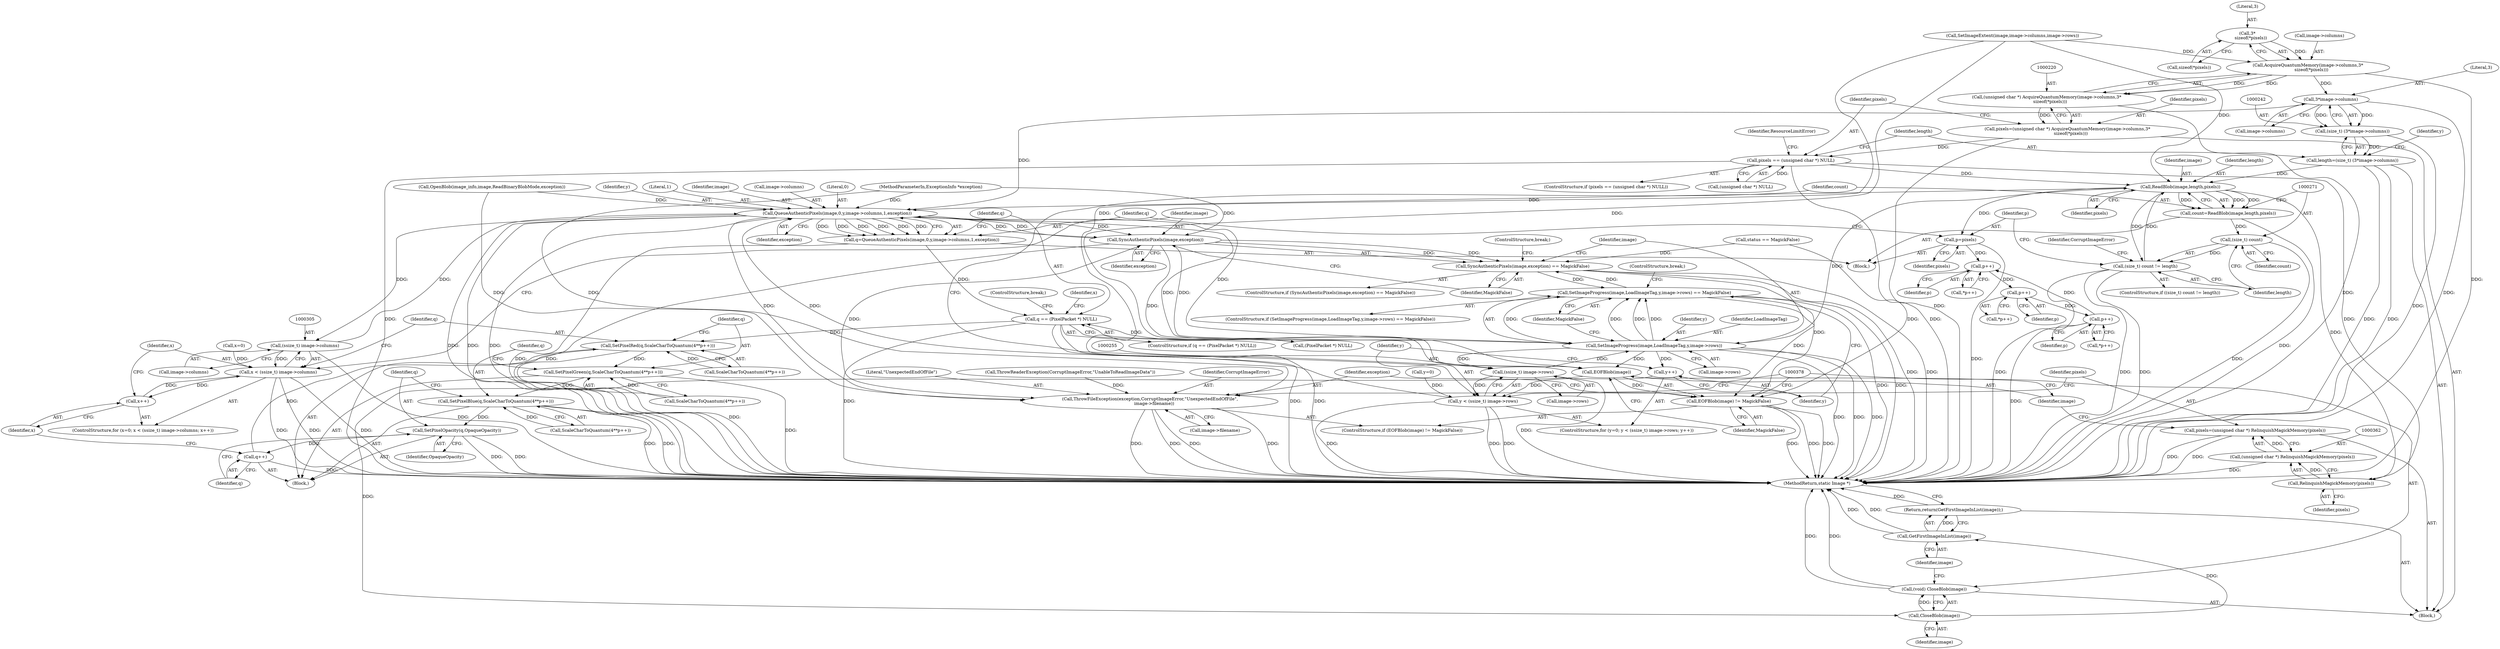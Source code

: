 digraph "0_ImageMagick_f6e9d0d9955e85bdd7540b251cd50d598dacc5e6_24@API" {
"1000225" [label="(Call,3*\n     sizeof(*pixels))"];
"1000221" [label="(Call,AcquireQuantumMemory(image->columns,3*\n     sizeof(*pixels)))"];
"1000219" [label="(Call,(unsigned char *) AcquireQuantumMemory(image->columns,3*\n     sizeof(*pixels)))"];
"1000217" [label="(Call,pixels=(unsigned char *) AcquireQuantumMemory(image->columns,3*\n     sizeof(*pixels)))"];
"1000231" [label="(Call,pixels == (unsigned char *) NULL)"];
"1000264" [label="(Call,ReadBlob(image,length,pixels))"];
"1000262" [label="(Call,count=ReadBlob(image,length,pixels))"];
"1000270" [label="(Call,(size_t) count)"];
"1000269" [label="(Call,(size_t) count != length)"];
"1000277" [label="(Call,p=pixels)"];
"1000318" [label="(Call,p++)"];
"1000326" [label="(Call,p++)"];
"1000334" [label="(Call,p++)"];
"1000282" [label="(Call,QueueAuthenticPixels(image,0,y,image->columns,1,exception))"];
"1000280" [label="(Call,q=QueueAuthenticPixels(image,0,y,image->columns,1,exception))"];
"1000292" [label="(Call,q == (PixelPacket *) NULL)"];
"1000312" [label="(Call,SetPixelRed(q,ScaleCharToQuantum(4**p++)))"];
"1000320" [label="(Call,SetPixelGreen(q,ScaleCharToQuantum(4**p++)))"];
"1000328" [label="(Call,SetPixelBlue(q,ScaleCharToQuantum(4**p++)))"];
"1000336" [label="(Call,SetPixelOpacity(q,OpaqueOpacity))"];
"1000339" [label="(Call,q++)"];
"1000304" [label="(Call,(ssize_t) image->columns)"];
"1000302" [label="(Call,x < (ssize_t) image->columns)"];
"1000309" [label="(Call,x++)"];
"1000343" [label="(Call,SyncAuthenticPixels(image,exception))"];
"1000342" [label="(Call,SyncAuthenticPixels(image,exception) == MagickFalse)"];
"1000349" [label="(Call,SetImageProgress(image,LoadImageTag,y,image->rows) == MagickFalse)"];
"1000366" [label="(Call,EOFBlob(image) != MagickFalse)"];
"1000350" [label="(Call,SetImageProgress(image,LoadImageTag,y,image->rows))"];
"1000254" [label="(Call,(ssize_t) image->rows)"];
"1000252" [label="(Call,y < (ssize_t) image->rows)"];
"1000259" [label="(Call,y++)"];
"1000367" [label="(Call,EOFBlob(image))"];
"1000379" [label="(Call,CloseBlob(image))"];
"1000377" [label="(Call,(void) CloseBlob(image))"];
"1000382" [label="(Call,GetFirstImageInList(image))"];
"1000381" [label="(Return,return(GetFirstImageInList(image));)"];
"1000370" [label="(Call,ThrowFileException(exception,CorruptImageError,\"UnexpectedEndOfFile\",\n      image->filename))"];
"1000363" [label="(Call,RelinquishMagickMemory(pixels))"];
"1000361" [label="(Call,(unsigned char *) RelinquishMagickMemory(pixels))"];
"1000359" [label="(Call,pixels=(unsigned char *) RelinquishMagickMemory(pixels))"];
"1000243" [label="(Call,3*image->columns)"];
"1000241" [label="(Call,(size_t) (3*image->columns))"];
"1000239" [label="(Call,length=(size_t) (3*image->columns))"];
"1000204" [label="(Call,status == MagickFalse)"];
"1000335" [label="(Identifier,p)"];
"1000217" [label="(Call,pixels=(unsigned char *) AcquireQuantumMemory(image->columns,3*\n     sizeof(*pixels)))"];
"1000284" [label="(Literal,0)"];
"1000343" [label="(Call,SyncAuthenticPixels(image,exception))"];
"1000297" [label="(ControlStructure,break;)"];
"1000337" [label="(Identifier,q)"];
"1000304" [label="(Call,(ssize_t) image->columns)"];
"1000384" [label="(MethodReturn,static Image *)"];
"1000347" [label="(ControlStructure,break;)"];
"1000265" [label="(Identifier,image)"];
"1000261" [label="(Block,)"];
"1000248" [label="(ControlStructure,for (y=0; y < (ssize_t) image->rows; y++))"];
"1000373" [label="(Literal,\"UnexpectedEndOfFile\")"];
"1000350" [label="(Call,SetImageProgress(image,LoadImageTag,y,image->rows))"];
"1000319" [label="(Identifier,p)"];
"1000340" [label="(Identifier,q)"];
"1000263" [label="(Identifier,count)"];
"1000299" [label="(Call,x=0)"];
"1000256" [label="(Call,image->rows)"];
"1000237" [label="(Identifier,ResourceLimitError)"];
"1000278" [label="(Identifier,p)"];
"1000266" [label="(Identifier,length)"];
"1000313" [label="(Identifier,q)"];
"1000369" [label="(Identifier,MagickFalse)"];
"1000380" [label="(Identifier,image)"];
"1000285" [label="(Identifier,y)"];
"1000358" [label="(ControlStructure,break;)"];
"1000227" [label="(Call,sizeof(*pixels))"];
"1000311" [label="(Block,)"];
"1000381" [label="(Return,return(GetFirstImageInList(image));)"];
"1000239" [label="(Call,length=(size_t) (3*image->columns))"];
"1000270" [label="(Call,(size_t) count)"];
"1000244" [label="(Literal,3)"];
"1000367" [label="(Call,EOFBlob(image))"];
"1000291" [label="(ControlStructure,if (q == (PixelPacket *) NULL))"];
"1000328" [label="(Call,SetPixelBlue(q,ScaleCharToQuantum(4**p++)))"];
"1000354" [label="(Call,image->rows)"];
"1000219" [label="(Call,(unsigned char *) AcquireQuantumMemory(image->columns,3*\n     sizeof(*pixels)))"];
"1000289" [label="(Literal,1)"];
"1000336" [label="(Call,SetPixelOpacity(q,OpaqueOpacity))"];
"1000314" [label="(Call,ScaleCharToQuantum(4**p++))"];
"1000306" [label="(Call,image->columns)"];
"1000365" [label="(ControlStructure,if (EOFBlob(image) != MagickFalse))"];
"1000293" [label="(Identifier,q)"];
"1000334" [label="(Call,p++)"];
"1000267" [label="(Identifier,pixels)"];
"1000346" [label="(Identifier,MagickFalse)"];
"1000382" [label="(Call,GetFirstImageInList(image))"];
"1000277" [label="(Call,p=pixels)"];
"1000345" [label="(Identifier,exception)"];
"1000333" [label="(Call,*p++)"];
"1000226" [label="(Literal,3)"];
"1000264" [label="(Call,ReadBlob(image,length,pixels))"];
"1000325" [label="(Call,*p++)"];
"1000320" [label="(Call,SetPixelGreen(q,ScaleCharToQuantum(4**p++)))"];
"1000283" [label="(Identifier,image)"];
"1000338" [label="(Identifier,OpaqueOpacity)"];
"1000352" [label="(Identifier,LoadImageTag)"];
"1000329" [label="(Identifier,q)"];
"1000243" [label="(Call,3*image->columns)"];
"1000230" [label="(ControlStructure,if (pixels == (unsigned char *) NULL))"];
"1000290" [label="(Identifier,exception)"];
"1000327" [label="(Identifier,p)"];
"1000249" [label="(Call,y=0)"];
"1000364" [label="(Identifier,pixels)"];
"1000225" [label="(Call,3*\n     sizeof(*pixels))"];
"1000160" [label="(Call,OpenBlob(image_info,image,ReadBinaryBlobMode,exception))"];
"1000302" [label="(Call,x < (ssize_t) image->columns)"];
"1000195" [label="(Call,SetImageExtent(image,image->columns,image->rows))"];
"1000253" [label="(Identifier,y)"];
"1000342" [label="(Call,SyncAuthenticPixels(image,exception) == MagickFalse)"];
"1000218" [label="(Identifier,pixels)"];
"1000361" [label="(Call,(unsigned char *) RelinquishMagickMemory(pixels))"];
"1000303" [label="(Identifier,x)"];
"1000339" [label="(Call,q++)"];
"1000351" [label="(Identifier,image)"];
"1000279" [label="(Identifier,pixels)"];
"1000310" [label="(Identifier,x)"];
"1000250" [label="(Identifier,y)"];
"1000280" [label="(Call,q=QueueAuthenticPixels(image,0,y,image->columns,1,exception))"];
"1000312" [label="(Call,SetPixelRed(q,ScaleCharToQuantum(4**p++)))"];
"1000241" [label="(Call,(size_t) (3*image->columns))"];
"1000221" [label="(Call,AcquireQuantumMemory(image->columns,3*\n     sizeof(*pixels)))"];
"1000240" [label="(Identifier,length)"];
"1000330" [label="(Call,ScaleCharToQuantum(4**p++))"];
"1000383" [label="(Identifier,image)"];
"1000281" [label="(Identifier,q)"];
"1000260" [label="(Identifier,y)"];
"1000309" [label="(Call,x++)"];
"1000231" [label="(Call,pixels == (unsigned char *) NULL)"];
"1000318" [label="(Call,p++)"];
"1000374" [label="(Call,image->filename)"];
"1000368" [label="(Identifier,image)"];
"1000233" [label="(Call,(unsigned char *) NULL)"];
"1000341" [label="(ControlStructure,if (SyncAuthenticPixels(image,exception) == MagickFalse))"];
"1000360" [label="(Identifier,pixels)"];
"1000321" [label="(Identifier,q)"];
"1000282" [label="(Call,QueueAuthenticPixels(image,0,y,image->columns,1,exception))"];
"1000294" [label="(Call,(PixelPacket *) NULL)"];
"1000349" [label="(Call,SetImageProgress(image,LoadImageTag,y,image->rows) == MagickFalse)"];
"1000268" [label="(ControlStructure,if ((size_t) count != length))"];
"1000322" [label="(Call,ScaleCharToQuantum(4**p++))"];
"1000274" [label="(Call,ThrowReaderException(CorruptImageError,\"UnableToReadImageData\"))"];
"1000105" [label="(Block,)"];
"1000232" [label="(Identifier,pixels)"];
"1000359" [label="(Call,pixels=(unsigned char *) RelinquishMagickMemory(pixels))"];
"1000348" [label="(ControlStructure,if (SetImageProgress(image,LoadImageTag,y,image->rows) == MagickFalse))"];
"1000275" [label="(Identifier,CorruptImageError)"];
"1000104" [label="(MethodParameterIn,ExceptionInfo *exception)"];
"1000273" [label="(Identifier,length)"];
"1000254" [label="(Call,(ssize_t) image->rows)"];
"1000262" [label="(Call,count=ReadBlob(image,length,pixels))"];
"1000286" [label="(Call,image->columns)"];
"1000366" [label="(Call,EOFBlob(image) != MagickFalse)"];
"1000357" [label="(Identifier,MagickFalse)"];
"1000245" [label="(Call,image->columns)"];
"1000372" [label="(Identifier,CorruptImageError)"];
"1000272" [label="(Identifier,count)"];
"1000300" [label="(Identifier,x)"];
"1000269" [label="(Call,(size_t) count != length)"];
"1000353" [label="(Identifier,y)"];
"1000298" [label="(ControlStructure,for (x=0; x < (ssize_t) image->columns; x++))"];
"1000317" [label="(Call,*p++)"];
"1000370" [label="(Call,ThrowFileException(exception,CorruptImageError,\"UnexpectedEndOfFile\",\n      image->filename))"];
"1000371" [label="(Identifier,exception)"];
"1000363" [label="(Call,RelinquishMagickMemory(pixels))"];
"1000292" [label="(Call,q == (PixelPacket *) NULL)"];
"1000344" [label="(Identifier,image)"];
"1000377" [label="(Call,(void) CloseBlob(image))"];
"1000259" [label="(Call,y++)"];
"1000252" [label="(Call,y < (ssize_t) image->rows)"];
"1000379" [label="(Call,CloseBlob(image))"];
"1000222" [label="(Call,image->columns)"];
"1000326" [label="(Call,p++)"];
"1000225" -> "1000221"  [label="AST: "];
"1000225" -> "1000227"  [label="CFG: "];
"1000226" -> "1000225"  [label="AST: "];
"1000227" -> "1000225"  [label="AST: "];
"1000221" -> "1000225"  [label="CFG: "];
"1000225" -> "1000221"  [label="DDG: "];
"1000221" -> "1000219"  [label="AST: "];
"1000222" -> "1000221"  [label="AST: "];
"1000219" -> "1000221"  [label="CFG: "];
"1000221" -> "1000384"  [label="DDG: "];
"1000221" -> "1000219"  [label="DDG: "];
"1000221" -> "1000219"  [label="DDG: "];
"1000195" -> "1000221"  [label="DDG: "];
"1000221" -> "1000243"  [label="DDG: "];
"1000219" -> "1000217"  [label="AST: "];
"1000220" -> "1000219"  [label="AST: "];
"1000217" -> "1000219"  [label="CFG: "];
"1000219" -> "1000384"  [label="DDG: "];
"1000219" -> "1000217"  [label="DDG: "];
"1000217" -> "1000105"  [label="AST: "];
"1000218" -> "1000217"  [label="AST: "];
"1000232" -> "1000217"  [label="CFG: "];
"1000217" -> "1000384"  [label="DDG: "];
"1000217" -> "1000231"  [label="DDG: "];
"1000231" -> "1000230"  [label="AST: "];
"1000231" -> "1000233"  [label="CFG: "];
"1000232" -> "1000231"  [label="AST: "];
"1000233" -> "1000231"  [label="AST: "];
"1000237" -> "1000231"  [label="CFG: "];
"1000240" -> "1000231"  [label="CFG: "];
"1000231" -> "1000384"  [label="DDG: "];
"1000231" -> "1000384"  [label="DDG: "];
"1000233" -> "1000231"  [label="DDG: "];
"1000231" -> "1000264"  [label="DDG: "];
"1000231" -> "1000363"  [label="DDG: "];
"1000264" -> "1000262"  [label="AST: "];
"1000264" -> "1000267"  [label="CFG: "];
"1000265" -> "1000264"  [label="AST: "];
"1000266" -> "1000264"  [label="AST: "];
"1000267" -> "1000264"  [label="AST: "];
"1000262" -> "1000264"  [label="CFG: "];
"1000264" -> "1000262"  [label="DDG: "];
"1000264" -> "1000262"  [label="DDG: "];
"1000264" -> "1000262"  [label="DDG: "];
"1000350" -> "1000264"  [label="DDG: "];
"1000195" -> "1000264"  [label="DDG: "];
"1000239" -> "1000264"  [label="DDG: "];
"1000269" -> "1000264"  [label="DDG: "];
"1000264" -> "1000269"  [label="DDG: "];
"1000264" -> "1000277"  [label="DDG: "];
"1000264" -> "1000282"  [label="DDG: "];
"1000264" -> "1000363"  [label="DDG: "];
"1000262" -> "1000261"  [label="AST: "];
"1000263" -> "1000262"  [label="AST: "];
"1000271" -> "1000262"  [label="CFG: "];
"1000262" -> "1000384"  [label="DDG: "];
"1000262" -> "1000270"  [label="DDG: "];
"1000270" -> "1000269"  [label="AST: "];
"1000270" -> "1000272"  [label="CFG: "];
"1000271" -> "1000270"  [label="AST: "];
"1000272" -> "1000270"  [label="AST: "];
"1000273" -> "1000270"  [label="CFG: "];
"1000270" -> "1000384"  [label="DDG: "];
"1000270" -> "1000269"  [label="DDG: "];
"1000269" -> "1000268"  [label="AST: "];
"1000269" -> "1000273"  [label="CFG: "];
"1000273" -> "1000269"  [label="AST: "];
"1000275" -> "1000269"  [label="CFG: "];
"1000278" -> "1000269"  [label="CFG: "];
"1000269" -> "1000384"  [label="DDG: "];
"1000269" -> "1000384"  [label="DDG: "];
"1000269" -> "1000384"  [label="DDG: "];
"1000277" -> "1000261"  [label="AST: "];
"1000277" -> "1000279"  [label="CFG: "];
"1000278" -> "1000277"  [label="AST: "];
"1000279" -> "1000277"  [label="AST: "];
"1000281" -> "1000277"  [label="CFG: "];
"1000277" -> "1000384"  [label="DDG: "];
"1000277" -> "1000318"  [label="DDG: "];
"1000318" -> "1000317"  [label="AST: "];
"1000318" -> "1000319"  [label="CFG: "];
"1000319" -> "1000318"  [label="AST: "];
"1000317" -> "1000318"  [label="CFG: "];
"1000334" -> "1000318"  [label="DDG: "];
"1000318" -> "1000326"  [label="DDG: "];
"1000326" -> "1000325"  [label="AST: "];
"1000326" -> "1000327"  [label="CFG: "];
"1000327" -> "1000326"  [label="AST: "];
"1000325" -> "1000326"  [label="CFG: "];
"1000326" -> "1000334"  [label="DDG: "];
"1000334" -> "1000333"  [label="AST: "];
"1000334" -> "1000335"  [label="CFG: "];
"1000335" -> "1000334"  [label="AST: "];
"1000333" -> "1000334"  [label="CFG: "];
"1000334" -> "1000384"  [label="DDG: "];
"1000282" -> "1000280"  [label="AST: "];
"1000282" -> "1000290"  [label="CFG: "];
"1000283" -> "1000282"  [label="AST: "];
"1000284" -> "1000282"  [label="AST: "];
"1000285" -> "1000282"  [label="AST: "];
"1000286" -> "1000282"  [label="AST: "];
"1000289" -> "1000282"  [label="AST: "];
"1000290" -> "1000282"  [label="AST: "];
"1000280" -> "1000282"  [label="CFG: "];
"1000282" -> "1000384"  [label="DDG: "];
"1000282" -> "1000384"  [label="DDG: "];
"1000282" -> "1000384"  [label="DDG: "];
"1000282" -> "1000280"  [label="DDG: "];
"1000282" -> "1000280"  [label="DDG: "];
"1000282" -> "1000280"  [label="DDG: "];
"1000282" -> "1000280"  [label="DDG: "];
"1000282" -> "1000280"  [label="DDG: "];
"1000282" -> "1000280"  [label="DDG: "];
"1000252" -> "1000282"  [label="DDG: "];
"1000304" -> "1000282"  [label="DDG: "];
"1000243" -> "1000282"  [label="DDG: "];
"1000160" -> "1000282"  [label="DDG: "];
"1000343" -> "1000282"  [label="DDG: "];
"1000104" -> "1000282"  [label="DDG: "];
"1000282" -> "1000304"  [label="DDG: "];
"1000282" -> "1000343"  [label="DDG: "];
"1000282" -> "1000343"  [label="DDG: "];
"1000282" -> "1000350"  [label="DDG: "];
"1000282" -> "1000367"  [label="DDG: "];
"1000282" -> "1000370"  [label="DDG: "];
"1000280" -> "1000261"  [label="AST: "];
"1000281" -> "1000280"  [label="AST: "];
"1000293" -> "1000280"  [label="CFG: "];
"1000280" -> "1000384"  [label="DDG: "];
"1000280" -> "1000292"  [label="DDG: "];
"1000292" -> "1000291"  [label="AST: "];
"1000292" -> "1000294"  [label="CFG: "];
"1000293" -> "1000292"  [label="AST: "];
"1000294" -> "1000292"  [label="AST: "];
"1000297" -> "1000292"  [label="CFG: "];
"1000300" -> "1000292"  [label="CFG: "];
"1000292" -> "1000384"  [label="DDG: "];
"1000292" -> "1000384"  [label="DDG: "];
"1000292" -> "1000384"  [label="DDG: "];
"1000294" -> "1000292"  [label="DDG: "];
"1000292" -> "1000312"  [label="DDG: "];
"1000312" -> "1000311"  [label="AST: "];
"1000312" -> "1000314"  [label="CFG: "];
"1000313" -> "1000312"  [label="AST: "];
"1000314" -> "1000312"  [label="AST: "];
"1000321" -> "1000312"  [label="CFG: "];
"1000312" -> "1000384"  [label="DDG: "];
"1000339" -> "1000312"  [label="DDG: "];
"1000314" -> "1000312"  [label="DDG: "];
"1000312" -> "1000320"  [label="DDG: "];
"1000320" -> "1000311"  [label="AST: "];
"1000320" -> "1000322"  [label="CFG: "];
"1000321" -> "1000320"  [label="AST: "];
"1000322" -> "1000320"  [label="AST: "];
"1000329" -> "1000320"  [label="CFG: "];
"1000320" -> "1000384"  [label="DDG: "];
"1000322" -> "1000320"  [label="DDG: "];
"1000320" -> "1000328"  [label="DDG: "];
"1000328" -> "1000311"  [label="AST: "];
"1000328" -> "1000330"  [label="CFG: "];
"1000329" -> "1000328"  [label="AST: "];
"1000330" -> "1000328"  [label="AST: "];
"1000337" -> "1000328"  [label="CFG: "];
"1000328" -> "1000384"  [label="DDG: "];
"1000328" -> "1000384"  [label="DDG: "];
"1000330" -> "1000328"  [label="DDG: "];
"1000328" -> "1000336"  [label="DDG: "];
"1000336" -> "1000311"  [label="AST: "];
"1000336" -> "1000338"  [label="CFG: "];
"1000337" -> "1000336"  [label="AST: "];
"1000338" -> "1000336"  [label="AST: "];
"1000340" -> "1000336"  [label="CFG: "];
"1000336" -> "1000384"  [label="DDG: "];
"1000336" -> "1000384"  [label="DDG: "];
"1000336" -> "1000339"  [label="DDG: "];
"1000339" -> "1000311"  [label="AST: "];
"1000339" -> "1000340"  [label="CFG: "];
"1000340" -> "1000339"  [label="AST: "];
"1000310" -> "1000339"  [label="CFG: "];
"1000339" -> "1000384"  [label="DDG: "];
"1000304" -> "1000302"  [label="AST: "];
"1000304" -> "1000306"  [label="CFG: "];
"1000305" -> "1000304"  [label="AST: "];
"1000306" -> "1000304"  [label="AST: "];
"1000302" -> "1000304"  [label="CFG: "];
"1000304" -> "1000384"  [label="DDG: "];
"1000304" -> "1000302"  [label="DDG: "];
"1000302" -> "1000298"  [label="AST: "];
"1000303" -> "1000302"  [label="AST: "];
"1000313" -> "1000302"  [label="CFG: "];
"1000344" -> "1000302"  [label="CFG: "];
"1000302" -> "1000384"  [label="DDG: "];
"1000302" -> "1000384"  [label="DDG: "];
"1000302" -> "1000384"  [label="DDG: "];
"1000309" -> "1000302"  [label="DDG: "];
"1000299" -> "1000302"  [label="DDG: "];
"1000302" -> "1000309"  [label="DDG: "];
"1000309" -> "1000298"  [label="AST: "];
"1000309" -> "1000310"  [label="CFG: "];
"1000310" -> "1000309"  [label="AST: "];
"1000303" -> "1000309"  [label="CFG: "];
"1000343" -> "1000342"  [label="AST: "];
"1000343" -> "1000345"  [label="CFG: "];
"1000344" -> "1000343"  [label="AST: "];
"1000345" -> "1000343"  [label="AST: "];
"1000346" -> "1000343"  [label="CFG: "];
"1000343" -> "1000384"  [label="DDG: "];
"1000343" -> "1000342"  [label="DDG: "];
"1000343" -> "1000342"  [label="DDG: "];
"1000104" -> "1000343"  [label="DDG: "];
"1000343" -> "1000350"  [label="DDG: "];
"1000343" -> "1000367"  [label="DDG: "];
"1000343" -> "1000370"  [label="DDG: "];
"1000342" -> "1000341"  [label="AST: "];
"1000342" -> "1000346"  [label="CFG: "];
"1000346" -> "1000342"  [label="AST: "];
"1000347" -> "1000342"  [label="CFG: "];
"1000351" -> "1000342"  [label="CFG: "];
"1000342" -> "1000384"  [label="DDG: "];
"1000342" -> "1000384"  [label="DDG: "];
"1000349" -> "1000342"  [label="DDG: "];
"1000204" -> "1000342"  [label="DDG: "];
"1000342" -> "1000349"  [label="DDG: "];
"1000342" -> "1000366"  [label="DDG: "];
"1000349" -> "1000348"  [label="AST: "];
"1000349" -> "1000357"  [label="CFG: "];
"1000350" -> "1000349"  [label="AST: "];
"1000357" -> "1000349"  [label="AST: "];
"1000358" -> "1000349"  [label="CFG: "];
"1000260" -> "1000349"  [label="CFG: "];
"1000349" -> "1000384"  [label="DDG: "];
"1000349" -> "1000384"  [label="DDG: "];
"1000350" -> "1000349"  [label="DDG: "];
"1000350" -> "1000349"  [label="DDG: "];
"1000350" -> "1000349"  [label="DDG: "];
"1000350" -> "1000349"  [label="DDG: "];
"1000349" -> "1000366"  [label="DDG: "];
"1000366" -> "1000365"  [label="AST: "];
"1000366" -> "1000369"  [label="CFG: "];
"1000367" -> "1000366"  [label="AST: "];
"1000369" -> "1000366"  [label="AST: "];
"1000371" -> "1000366"  [label="CFG: "];
"1000378" -> "1000366"  [label="CFG: "];
"1000366" -> "1000384"  [label="DDG: "];
"1000366" -> "1000384"  [label="DDG: "];
"1000366" -> "1000384"  [label="DDG: "];
"1000367" -> "1000366"  [label="DDG: "];
"1000204" -> "1000366"  [label="DDG: "];
"1000350" -> "1000354"  [label="CFG: "];
"1000351" -> "1000350"  [label="AST: "];
"1000352" -> "1000350"  [label="AST: "];
"1000353" -> "1000350"  [label="AST: "];
"1000354" -> "1000350"  [label="AST: "];
"1000357" -> "1000350"  [label="CFG: "];
"1000350" -> "1000384"  [label="DDG: "];
"1000350" -> "1000384"  [label="DDG: "];
"1000350" -> "1000384"  [label="DDG: "];
"1000350" -> "1000254"  [label="DDG: "];
"1000350" -> "1000259"  [label="DDG: "];
"1000254" -> "1000350"  [label="DDG: "];
"1000350" -> "1000367"  [label="DDG: "];
"1000254" -> "1000252"  [label="AST: "];
"1000254" -> "1000256"  [label="CFG: "];
"1000255" -> "1000254"  [label="AST: "];
"1000256" -> "1000254"  [label="AST: "];
"1000252" -> "1000254"  [label="CFG: "];
"1000254" -> "1000384"  [label="DDG: "];
"1000254" -> "1000252"  [label="DDG: "];
"1000195" -> "1000254"  [label="DDG: "];
"1000252" -> "1000248"  [label="AST: "];
"1000253" -> "1000252"  [label="AST: "];
"1000263" -> "1000252"  [label="CFG: "];
"1000360" -> "1000252"  [label="CFG: "];
"1000252" -> "1000384"  [label="DDG: "];
"1000252" -> "1000384"  [label="DDG: "];
"1000252" -> "1000384"  [label="DDG: "];
"1000259" -> "1000252"  [label="DDG: "];
"1000249" -> "1000252"  [label="DDG: "];
"1000259" -> "1000248"  [label="AST: "];
"1000259" -> "1000260"  [label="CFG: "];
"1000260" -> "1000259"  [label="AST: "];
"1000253" -> "1000259"  [label="CFG: "];
"1000367" -> "1000368"  [label="CFG: "];
"1000368" -> "1000367"  [label="AST: "];
"1000369" -> "1000367"  [label="CFG: "];
"1000195" -> "1000367"  [label="DDG: "];
"1000367" -> "1000379"  [label="DDG: "];
"1000379" -> "1000377"  [label="AST: "];
"1000379" -> "1000380"  [label="CFG: "];
"1000380" -> "1000379"  [label="AST: "];
"1000377" -> "1000379"  [label="CFG: "];
"1000379" -> "1000377"  [label="DDG: "];
"1000379" -> "1000382"  [label="DDG: "];
"1000377" -> "1000105"  [label="AST: "];
"1000378" -> "1000377"  [label="AST: "];
"1000383" -> "1000377"  [label="CFG: "];
"1000377" -> "1000384"  [label="DDG: "];
"1000377" -> "1000384"  [label="DDG: "];
"1000382" -> "1000381"  [label="AST: "];
"1000382" -> "1000383"  [label="CFG: "];
"1000383" -> "1000382"  [label="AST: "];
"1000381" -> "1000382"  [label="CFG: "];
"1000382" -> "1000384"  [label="DDG: "];
"1000382" -> "1000384"  [label="DDG: "];
"1000382" -> "1000381"  [label="DDG: "];
"1000381" -> "1000105"  [label="AST: "];
"1000384" -> "1000381"  [label="CFG: "];
"1000381" -> "1000384"  [label="DDG: "];
"1000370" -> "1000365"  [label="AST: "];
"1000370" -> "1000374"  [label="CFG: "];
"1000371" -> "1000370"  [label="AST: "];
"1000372" -> "1000370"  [label="AST: "];
"1000373" -> "1000370"  [label="AST: "];
"1000374" -> "1000370"  [label="AST: "];
"1000378" -> "1000370"  [label="CFG: "];
"1000370" -> "1000384"  [label="DDG: "];
"1000370" -> "1000384"  [label="DDG: "];
"1000370" -> "1000384"  [label="DDG: "];
"1000370" -> "1000384"  [label="DDG: "];
"1000160" -> "1000370"  [label="DDG: "];
"1000104" -> "1000370"  [label="DDG: "];
"1000274" -> "1000370"  [label="DDG: "];
"1000363" -> "1000361"  [label="AST: "];
"1000363" -> "1000364"  [label="CFG: "];
"1000364" -> "1000363"  [label="AST: "];
"1000361" -> "1000363"  [label="CFG: "];
"1000363" -> "1000361"  [label="DDG: "];
"1000361" -> "1000359"  [label="AST: "];
"1000362" -> "1000361"  [label="AST: "];
"1000359" -> "1000361"  [label="CFG: "];
"1000361" -> "1000384"  [label="DDG: "];
"1000361" -> "1000359"  [label="DDG: "];
"1000359" -> "1000105"  [label="AST: "];
"1000360" -> "1000359"  [label="AST: "];
"1000368" -> "1000359"  [label="CFG: "];
"1000359" -> "1000384"  [label="DDG: "];
"1000359" -> "1000384"  [label="DDG: "];
"1000243" -> "1000241"  [label="AST: "];
"1000243" -> "1000245"  [label="CFG: "];
"1000244" -> "1000243"  [label="AST: "];
"1000245" -> "1000243"  [label="AST: "];
"1000241" -> "1000243"  [label="CFG: "];
"1000243" -> "1000384"  [label="DDG: "];
"1000243" -> "1000241"  [label="DDG: "];
"1000243" -> "1000241"  [label="DDG: "];
"1000241" -> "1000239"  [label="AST: "];
"1000242" -> "1000241"  [label="AST: "];
"1000239" -> "1000241"  [label="CFG: "];
"1000241" -> "1000384"  [label="DDG: "];
"1000241" -> "1000239"  [label="DDG: "];
"1000239" -> "1000105"  [label="AST: "];
"1000240" -> "1000239"  [label="AST: "];
"1000250" -> "1000239"  [label="CFG: "];
"1000239" -> "1000384"  [label="DDG: "];
"1000239" -> "1000384"  [label="DDG: "];
}

